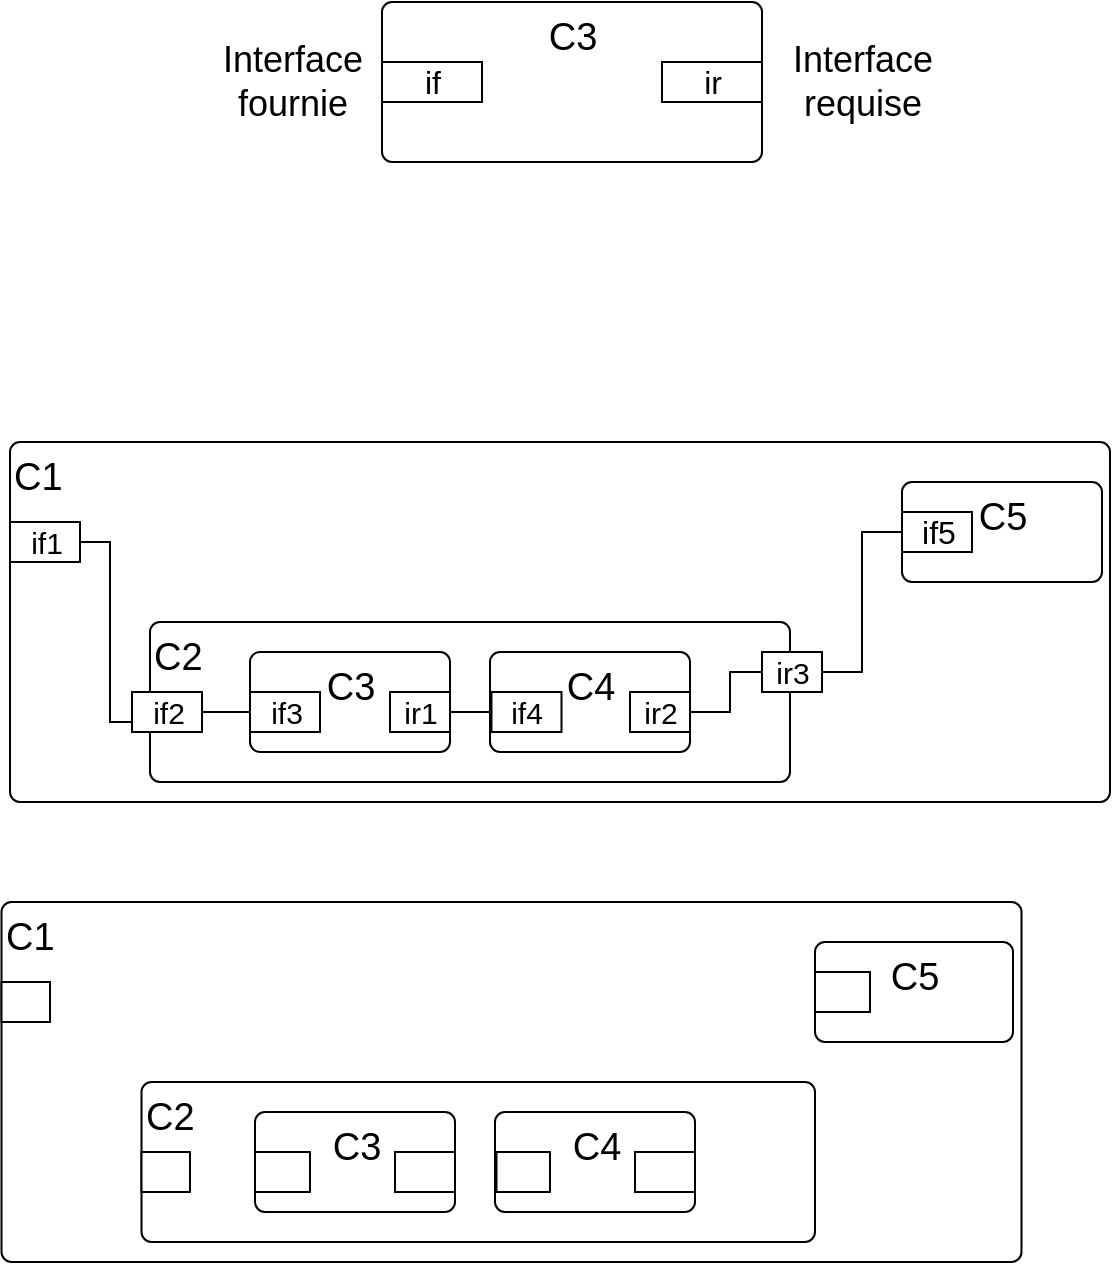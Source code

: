 <mxfile version="15.0.6" type="github">
  <diagram id="8mvwX7pJAU95_cU4-fAn" name="Page-1">
    <mxGraphModel dx="1355" dy="793" grid="1" gridSize="10" guides="1" tooltips="1" connect="1" arrows="1" fold="1" page="1" pageScale="1" pageWidth="827" pageHeight="1169" math="0" shadow="0">
      <root>
        <mxCell id="0" />
        <mxCell id="1" parent="0" />
        <mxCell id="DBkFjpXuM5m9NPrzc2UE-38" value="&lt;font style=&quot;font-size: 19px&quot;&gt;C1&lt;/font&gt;" style="html=1;align=left;verticalAlign=top;rounded=1;absoluteArcSize=1;arcSize=10;dashed=0;" vertex="1" parent="1">
          <mxGeometry x="130" y="280" width="550" height="180" as="geometry" />
        </mxCell>
        <mxCell id="DBkFjpXuM5m9NPrzc2UE-1" value="&lt;font style=&quot;font-size: 19px&quot;&gt;C3&lt;/font&gt;" style="html=1;align=center;verticalAlign=top;rounded=1;absoluteArcSize=1;arcSize=10;dashed=0;" vertex="1" parent="1">
          <mxGeometry x="316" y="60" width="190" height="80" as="geometry" />
        </mxCell>
        <mxCell id="DBkFjpXuM5m9NPrzc2UE-2" value="&lt;font style=&quot;font-size: 16px&quot;&gt;if&lt;/font&gt;" style="html=1;" vertex="1" parent="1">
          <mxGeometry x="316" y="90" width="50" height="20" as="geometry" />
        </mxCell>
        <mxCell id="DBkFjpXuM5m9NPrzc2UE-3" value="&lt;font style=&quot;font-size: 16px&quot;&gt;ir&lt;/font&gt;" style="html=1;" vertex="1" parent="1">
          <mxGeometry x="456" y="90" width="50" height="20" as="geometry" />
        </mxCell>
        <mxCell id="DBkFjpXuM5m9NPrzc2UE-4" value="&lt;font style=&quot;font-size: 18px&quot;&gt;Interface&lt;br&gt;fournie&lt;/font&gt;" style="text;html=1;align=center;verticalAlign=middle;resizable=0;points=[];autosize=1;strokeColor=none;fillColor=none;" vertex="1" parent="1">
          <mxGeometry x="226" y="80" width="90" height="40" as="geometry" />
        </mxCell>
        <mxCell id="DBkFjpXuM5m9NPrzc2UE-5" value="&lt;div style=&quot;font-size: 18px&quot;&gt;&lt;font style=&quot;font-size: 18px&quot;&gt;Interface&lt;/font&gt;&lt;/div&gt;&lt;div style=&quot;font-size: 18px&quot;&gt;&lt;font style=&quot;font-size: 18px&quot;&gt;requise&lt;br&gt;&lt;/font&gt;&lt;/div&gt;" style="text;html=1;align=center;verticalAlign=middle;resizable=0;points=[];autosize=1;strokeColor=none;fillColor=none;" vertex="1" parent="1">
          <mxGeometry x="511" y="85" width="90" height="30" as="geometry" />
        </mxCell>
        <mxCell id="DBkFjpXuM5m9NPrzc2UE-7" value="&lt;div align=&quot;left&quot;&gt;&lt;font style=&quot;font-size: 19px&quot;&gt;C2&lt;/font&gt;&lt;/div&gt;" style="html=1;align=left;verticalAlign=top;rounded=1;absoluteArcSize=1;arcSize=10;dashed=0;" vertex="1" parent="1">
          <mxGeometry x="200" y="370" width="320" height="80" as="geometry" />
        </mxCell>
        <mxCell id="DBkFjpXuM5m9NPrzc2UE-8" value="connV" style="html=1;" vertex="1" parent="1">
          <mxGeometry x="268.25" y="395" width="50" height="20" as="geometry" />
        </mxCell>
        <mxCell id="DBkFjpXuM5m9NPrzc2UE-9" value="&lt;font style=&quot;font-size: 19px&quot;&gt;C3&lt;/font&gt;" style="html=1;align=center;verticalAlign=top;rounded=1;absoluteArcSize=1;arcSize=10;dashed=0;" vertex="1" parent="1">
          <mxGeometry x="250" y="385" width="100" height="50" as="geometry" />
        </mxCell>
        <mxCell id="DBkFjpXuM5m9NPrzc2UE-10" value="&lt;font style=&quot;font-size: 15px&quot;&gt;if3&lt;/font&gt;" style="html=1;" vertex="1" parent="1">
          <mxGeometry x="250" y="405" width="35" height="20" as="geometry" />
        </mxCell>
        <mxCell id="DBkFjpXuM5m9NPrzc2UE-11" value="&lt;font style=&quot;font-size: 19px&quot;&gt;C4&lt;/font&gt;" style="html=1;align=center;verticalAlign=top;rounded=1;absoluteArcSize=1;arcSize=10;dashed=0;" vertex="1" parent="1">
          <mxGeometry x="370" y="385" width="100" height="50" as="geometry" />
        </mxCell>
        <mxCell id="DBkFjpXuM5m9NPrzc2UE-12" value="&lt;font style=&quot;font-size: 15px&quot;&gt;if4&lt;/font&gt;" style="html=1;" vertex="1" parent="1">
          <mxGeometry x="370.75" y="405" width="35" height="20" as="geometry" />
        </mxCell>
        <mxCell id="DBkFjpXuM5m9NPrzc2UE-13" value="" style="rounded=0;orthogonalLoop=1;jettySize=auto;html=1;endArrow=none;endFill=0;exitX=1;exitY=0.5;exitDx=0;exitDy=0;entryX=0;entryY=0.5;entryDx=0;entryDy=0;" edge="1" parent="1" target="DBkFjpXuM5m9NPrzc2UE-12">
          <mxGeometry relative="1" as="geometry">
            <mxPoint x="350" y="415" as="sourcePoint" />
            <mxPoint x="362.5" y="415" as="targetPoint" />
          </mxGeometry>
        </mxCell>
        <mxCell id="DBkFjpXuM5m9NPrzc2UE-16" value="&lt;font style=&quot;font-size: 15px&quot;&gt;if2&lt;/font&gt;" style="html=1;" vertex="1" parent="1">
          <mxGeometry x="191" y="405" width="35" height="20" as="geometry" />
        </mxCell>
        <mxCell id="DBkFjpXuM5m9NPrzc2UE-17" value="" style="rounded=0;orthogonalLoop=1;jettySize=auto;html=1;endArrow=none;endFill=0;exitX=1;exitY=0.5;exitDx=0;exitDy=0;entryX=0;entryY=0.5;entryDx=0;entryDy=0;" edge="1" parent="1" source="DBkFjpXuM5m9NPrzc2UE-16" target="DBkFjpXuM5m9NPrzc2UE-10">
          <mxGeometry relative="1" as="geometry">
            <mxPoint x="245" y="415" as="sourcePoint" />
            <mxPoint x="273.75" y="415" as="targetPoint" />
            <Array as="points" />
          </mxGeometry>
        </mxCell>
        <mxCell id="DBkFjpXuM5m9NPrzc2UE-18" value="" style="rounded=0;orthogonalLoop=1;jettySize=auto;html=1;endArrow=halfCircle;endFill=0;endSize=6;strokeWidth=1;" edge="1" parent="1">
          <mxGeometry relative="1" as="geometry">
            <mxPoint x="251.25" y="415" as="sourcePoint" />
            <mxPoint x="251.25" y="415" as="targetPoint" />
          </mxGeometry>
        </mxCell>
        <mxCell id="DBkFjpXuM5m9NPrzc2UE-19" value="&lt;font style=&quot;font-size: 15px&quot;&gt;ir1&lt;/font&gt;" style="html=1;" vertex="1" parent="1">
          <mxGeometry x="320" y="405" width="30" height="20" as="geometry" />
        </mxCell>
        <mxCell id="DBkFjpXuM5m9NPrzc2UE-21" value="&lt;font style=&quot;font-size: 19px&quot;&gt;C5&lt;/font&gt;" style="html=1;align=center;verticalAlign=top;rounded=1;absoluteArcSize=1;arcSize=10;dashed=0;" vertex="1" parent="1">
          <mxGeometry x="576" y="300" width="100" height="50" as="geometry" />
        </mxCell>
        <mxCell id="DBkFjpXuM5m9NPrzc2UE-26" value="" style="rounded=0;orthogonalLoop=1;jettySize=auto;html=1;endArrow=none;endFill=0;exitX=1;exitY=0.5;exitDx=0;exitDy=0;entryX=0;entryY=0.5;entryDx=0;entryDy=0;" edge="1" parent="1" target="DBkFjpXuM5m9NPrzc2UE-64" source="DBkFjpXuM5m9NPrzc2UE-32">
          <mxGeometry relative="1" as="geometry">
            <mxPoint x="636.75" y="440" as="sourcePoint" />
            <mxPoint x="507.75" y="325" as="targetPoint" />
            <Array as="points">
              <mxPoint x="490" y="415" />
              <mxPoint x="490" y="395" />
            </Array>
          </mxGeometry>
        </mxCell>
        <mxCell id="DBkFjpXuM5m9NPrzc2UE-32" value="&lt;font style=&quot;font-size: 15px&quot;&gt;ir2&lt;/font&gt;" style="html=1;" vertex="1" parent="1">
          <mxGeometry x="440" y="405" width="30" height="20" as="geometry" />
        </mxCell>
        <mxCell id="DBkFjpXuM5m9NPrzc2UE-33" value="&lt;font style=&quot;font-size: 16px&quot;&gt;if5&lt;/font&gt;" style="html=1;" vertex="1" parent="1">
          <mxGeometry x="576" y="315" width="35" height="20" as="geometry" />
        </mxCell>
        <mxCell id="DBkFjpXuM5m9NPrzc2UE-37" value="&lt;font style=&quot;font-size: 15px&quot;&gt;if1&lt;/font&gt;" style="html=1;" vertex="1" parent="1">
          <mxGeometry x="130" y="320" width="35" height="20" as="geometry" />
        </mxCell>
        <mxCell id="DBkFjpXuM5m9NPrzc2UE-40" value="" style="rounded=0;orthogonalLoop=1;jettySize=auto;html=1;endArrow=none;endFill=0;exitX=0;exitY=0.75;exitDx=0;exitDy=0;entryX=1;entryY=0.5;entryDx=0;entryDy=0;" edge="1" parent="1" source="DBkFjpXuM5m9NPrzc2UE-16" target="DBkFjpXuM5m9NPrzc2UE-37">
          <mxGeometry relative="1" as="geometry">
            <mxPoint x="169" y="420" as="sourcePoint" />
            <mxPoint x="200" y="330" as="targetPoint" />
            <Array as="points">
              <mxPoint x="180" y="420" />
              <mxPoint x="180" y="330" />
            </Array>
          </mxGeometry>
        </mxCell>
        <mxCell id="DBkFjpXuM5m9NPrzc2UE-41" value="&lt;font style=&quot;font-size: 19px&quot;&gt;C1&lt;/font&gt;" style="html=1;align=left;verticalAlign=top;rounded=1;absoluteArcSize=1;arcSize=10;dashed=0;" vertex="1" parent="1">
          <mxGeometry x="125.75" y="510" width="510" height="180" as="geometry" />
        </mxCell>
        <mxCell id="DBkFjpXuM5m9NPrzc2UE-42" value="&lt;div align=&quot;left&quot;&gt;&lt;font style=&quot;font-size: 19px&quot;&gt;C2&lt;/font&gt;&lt;/div&gt;" style="html=1;align=left;verticalAlign=top;rounded=1;absoluteArcSize=1;arcSize=10;dashed=0;" vertex="1" parent="1">
          <mxGeometry x="195.75" y="600" width="336.75" height="80" as="geometry" />
        </mxCell>
        <mxCell id="DBkFjpXuM5m9NPrzc2UE-43" value="connV" style="html=1;" vertex="1" parent="1">
          <mxGeometry x="270.75" y="625" width="50" height="20" as="geometry" />
        </mxCell>
        <mxCell id="DBkFjpXuM5m9NPrzc2UE-44" value="&lt;font style=&quot;font-size: 19px&quot;&gt;C3&lt;/font&gt;" style="html=1;align=center;verticalAlign=top;rounded=1;absoluteArcSize=1;arcSize=10;dashed=0;" vertex="1" parent="1">
          <mxGeometry x="252.5" y="615" width="100" height="50" as="geometry" />
        </mxCell>
        <mxCell id="DBkFjpXuM5m9NPrzc2UE-45" value="" style="html=1;" vertex="1" parent="1">
          <mxGeometry x="252.5" y="635" width="27.5" height="20" as="geometry" />
        </mxCell>
        <mxCell id="DBkFjpXuM5m9NPrzc2UE-46" value="&lt;font style=&quot;font-size: 19px&quot;&gt;C4&lt;/font&gt;" style="html=1;align=center;verticalAlign=top;rounded=1;absoluteArcSize=1;arcSize=10;dashed=0;" vertex="1" parent="1">
          <mxGeometry x="372.5" y="615" width="100" height="50" as="geometry" />
        </mxCell>
        <mxCell id="DBkFjpXuM5m9NPrzc2UE-47" value="" style="html=1;" vertex="1" parent="1">
          <mxGeometry x="373.25" y="635" width="26.75" height="20" as="geometry" />
        </mxCell>
        <mxCell id="DBkFjpXuM5m9NPrzc2UE-49" value="" style="html=1;" vertex="1" parent="1">
          <mxGeometry x="195.75" y="635" width="24.25" height="20" as="geometry" />
        </mxCell>
        <mxCell id="DBkFjpXuM5m9NPrzc2UE-51" value="" style="rounded=0;orthogonalLoop=1;jettySize=auto;html=1;endArrow=halfCircle;endFill=0;endSize=6;strokeWidth=1;" edge="1" parent="1">
          <mxGeometry relative="1" as="geometry">
            <mxPoint x="253.75" y="645" as="sourcePoint" />
            <mxPoint x="253.75" y="645" as="targetPoint" />
          </mxGeometry>
        </mxCell>
        <mxCell id="DBkFjpXuM5m9NPrzc2UE-52" value="" style="html=1;" vertex="1" parent="1">
          <mxGeometry x="322.5" y="635" width="30" height="20" as="geometry" />
        </mxCell>
        <mxCell id="DBkFjpXuM5m9NPrzc2UE-53" value="&lt;font style=&quot;font-size: 19px&quot;&gt;C5&lt;/font&gt;" style="html=1;align=center;verticalAlign=top;rounded=1;absoluteArcSize=1;arcSize=10;dashed=0;" vertex="1" parent="1">
          <mxGeometry x="532.5" y="530" width="99" height="50" as="geometry" />
        </mxCell>
        <mxCell id="DBkFjpXuM5m9NPrzc2UE-57" value="" style="html=1;" vertex="1" parent="1">
          <mxGeometry x="442.5" y="635" width="30" height="20" as="geometry" />
        </mxCell>
        <mxCell id="DBkFjpXuM5m9NPrzc2UE-58" value="" style="html=1;" vertex="1" parent="1">
          <mxGeometry x="532.5" y="545" width="27.5" height="20" as="geometry" />
        </mxCell>
        <mxCell id="DBkFjpXuM5m9NPrzc2UE-59" value="" style="html=1;" vertex="1" parent="1">
          <mxGeometry x="125.75" y="550" width="24.25" height="20" as="geometry" />
        </mxCell>
        <mxCell id="DBkFjpXuM5m9NPrzc2UE-64" value="&lt;font style=&quot;font-size: 15px&quot;&gt;ir3&lt;/font&gt;" style="html=1;" vertex="1" parent="1">
          <mxGeometry x="506" y="385" width="30" height="20" as="geometry" />
        </mxCell>
        <mxCell id="DBkFjpXuM5m9NPrzc2UE-65" value="" style="rounded=0;orthogonalLoop=1;jettySize=auto;html=1;endArrow=none;endFill=0;exitX=1;exitY=0.5;exitDx=0;exitDy=0;entryX=0;entryY=0.5;entryDx=0;entryDy=0;" edge="1" parent="1" source="DBkFjpXuM5m9NPrzc2UE-64" target="DBkFjpXuM5m9NPrzc2UE-33">
          <mxGeometry relative="1" as="geometry">
            <mxPoint x="472.75" y="425" as="sourcePoint" />
            <mxPoint x="516" y="405" as="targetPoint" />
            <Array as="points">
              <mxPoint x="556" y="395" />
              <mxPoint x="556" y="325" />
            </Array>
          </mxGeometry>
        </mxCell>
      </root>
    </mxGraphModel>
  </diagram>
</mxfile>
